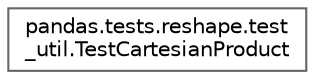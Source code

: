 digraph "Graphical Class Hierarchy"
{
 // LATEX_PDF_SIZE
  bgcolor="transparent";
  edge [fontname=Helvetica,fontsize=10,labelfontname=Helvetica,labelfontsize=10];
  node [fontname=Helvetica,fontsize=10,shape=box,height=0.2,width=0.4];
  rankdir="LR";
  Node0 [id="Node000000",label="pandas.tests.reshape.test\l_util.TestCartesianProduct",height=0.2,width=0.4,color="grey40", fillcolor="white", style="filled",URL="$d0/dea/classpandas_1_1tests_1_1reshape_1_1test__util_1_1TestCartesianProduct.html",tooltip=" "];
}
